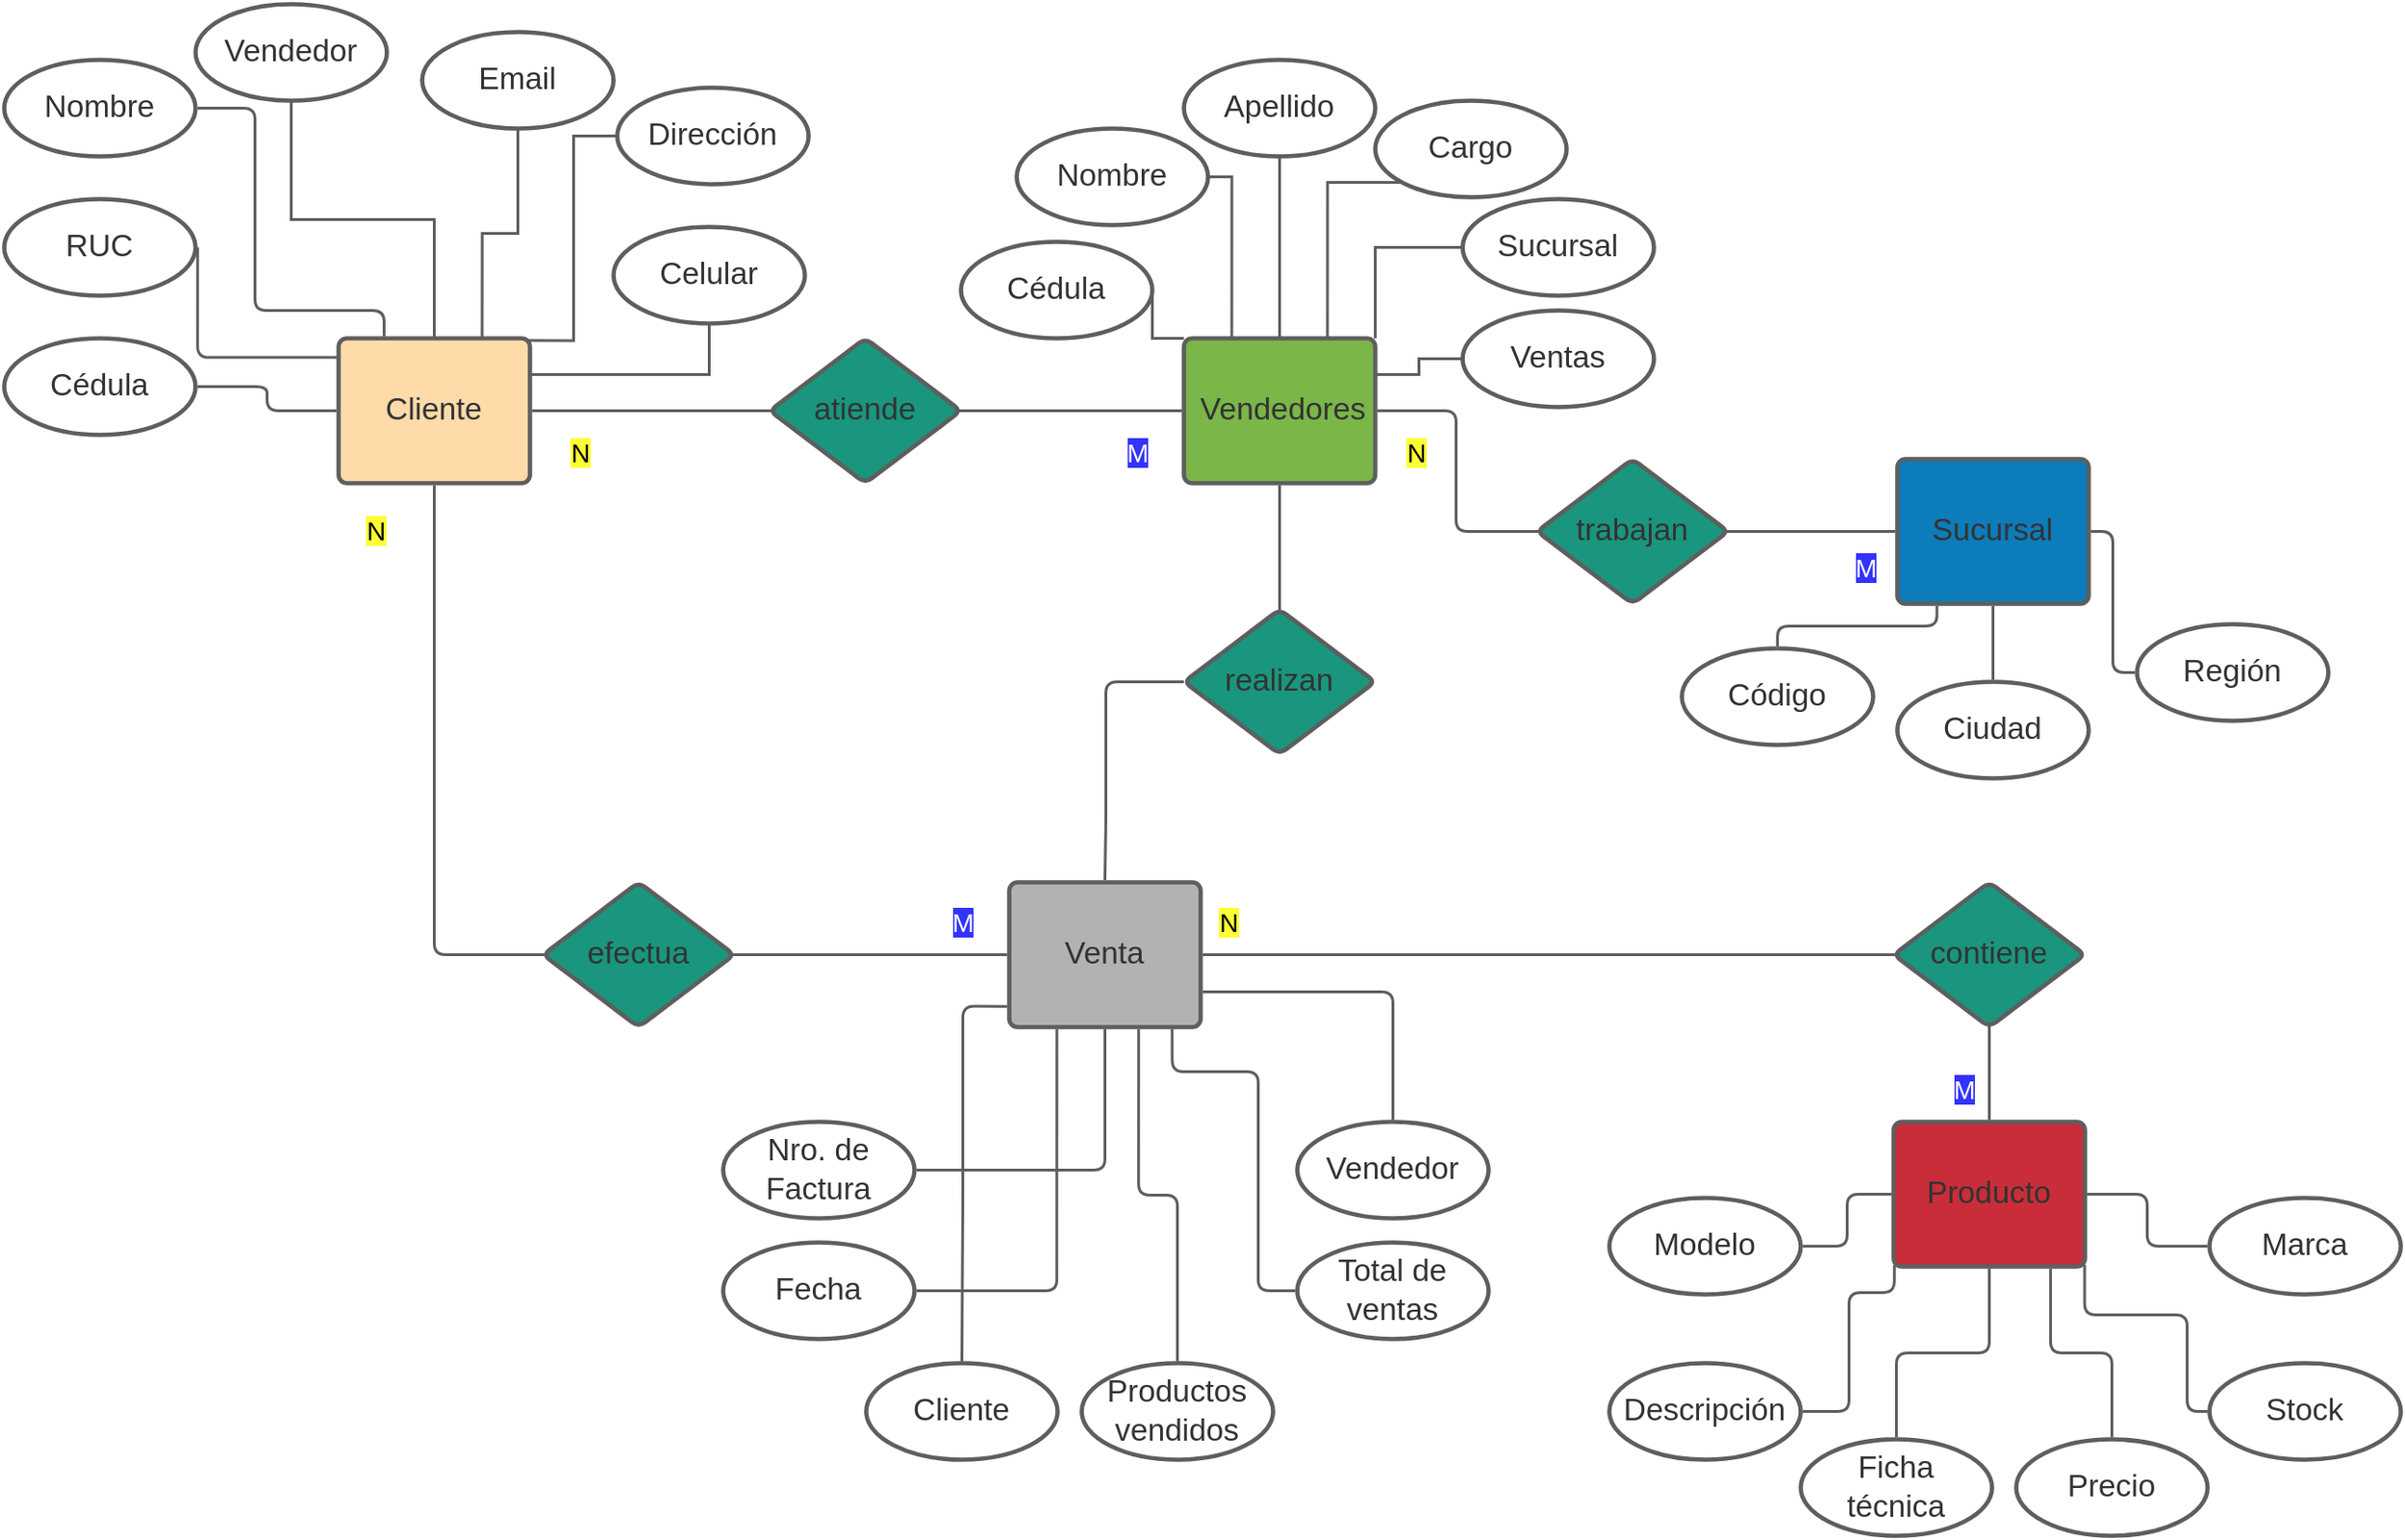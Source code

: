<mxfile version="15.7.4" type="github">
  <diagram id="R2lEEEUBdFMjLlhIrx00" name="Page-1">
    <mxGraphModel dx="1736" dy="900" grid="1" gridSize="10" guides="1" tooltips="1" connect="1" arrows="1" fold="1" page="1" pageScale="1" pageWidth="850" pageHeight="1100" math="0" shadow="0" extFonts="Permanent Marker^https://fonts.googleapis.com/css?family=Permanent+Marker">
      <root>
        <mxCell id="0" />
        <mxCell id="1" parent="0" />
        <mxCell id="lNvT-IO2UylSkOYxrjQw-61" style="rounded=0;orthogonalLoop=1;jettySize=auto;html=1;exitX=0.5;exitY=0;exitDx=0;exitDy=0;startArrow=none;startFill=0;edgeStyle=orthogonalEdgeStyle;endArrow=none;endFill=0;strokeColor=#5E5E5E;strokeWidth=1.5;" edge="1" parent="1" source="lNvT-IO2UylSkOYxrjQw-1" target="lNvT-IO2UylSkOYxrjQw-54">
          <mxGeometry relative="1" as="geometry" />
        </mxCell>
        <mxCell id="lNvT-IO2UylSkOYxrjQw-62" style="rounded=0;orthogonalLoop=1;jettySize=auto;html=1;exitX=0.75;exitY=0;exitDx=0;exitDy=0;entryX=0.5;entryY=1;entryDx=0;entryDy=0;startArrow=none;startFill=0;edgeStyle=orthogonalEdgeStyle;endArrow=none;endFill=0;strokeColor=#5E5E5E;strokeWidth=1.5;" edge="1" parent="1" source="lNvT-IO2UylSkOYxrjQw-1" target="lNvT-IO2UylSkOYxrjQw-55">
          <mxGeometry relative="1" as="geometry" />
        </mxCell>
        <mxCell id="lNvT-IO2UylSkOYxrjQw-63" style="rounded=0;orthogonalLoop=1;jettySize=auto;html=1;exitX=0.935;exitY=0.015;exitDx=0;exitDy=0;entryX=0;entryY=0.5;entryDx=0;entryDy=0;startArrow=none;startFill=0;edgeStyle=orthogonalEdgeStyle;endArrow=none;endFill=0;strokeColor=#5E5E5E;exitPerimeter=0;strokeWidth=1.5;" edge="1" parent="1" source="lNvT-IO2UylSkOYxrjQw-1" target="lNvT-IO2UylSkOYxrjQw-56">
          <mxGeometry relative="1" as="geometry" />
        </mxCell>
        <mxCell id="lNvT-IO2UylSkOYxrjQw-64" style="rounded=0;orthogonalLoop=1;jettySize=auto;html=1;exitX=1;exitY=0.25;exitDx=0;exitDy=0;entryX=0.5;entryY=1;entryDx=0;entryDy=0;startArrow=none;startFill=0;edgeStyle=orthogonalEdgeStyle;endArrow=none;endFill=0;strokeColor=#5E5E5E;strokeWidth=1.5;" edge="1" parent="1" source="lNvT-IO2UylSkOYxrjQw-1" target="lNvT-IO2UylSkOYxrjQw-57">
          <mxGeometry relative="1" as="geometry" />
        </mxCell>
        <UserObject label="Cliente" lucidchartObjectId="c-~rMUh_shUD" id="lNvT-IO2UylSkOYxrjQw-1">
          <mxCell style="html=1;overflow=block;blockSpacing=1;whiteSpace=wrap;;whiteSpace=wrap;fontSize=16.7;fontColor=#333333;align=center;spacing=9;strokeColor=#5e5e5e;strokeOpacity=100;fillOpacity=100;rounded=1;absoluteArcSize=1;arcSize=9;fillColor=#ffdba9;strokeWidth=2.3;" vertex="1" parent="1">
            <mxGeometry x="410" y="317" width="103" height="78" as="geometry" />
          </mxCell>
        </UserObject>
        <UserObject label="atiende" lucidchartObjectId="j-~rZd.PjnW." id="lNvT-IO2UylSkOYxrjQw-2">
          <mxCell style="html=1;overflow=block;blockSpacing=1;whiteSpace=wrap;rhombus;whiteSpace=wrap;fontSize=16.7;fontColor=#333333;align=center;spacing=3.8;strokeColor=#5e5e5e;strokeOpacity=100;fillOpacity=100;rounded=1;absoluteArcSize=1;arcSize=9;fillColor=#19967d;strokeWidth=2.3;" vertex="1" parent="1">
            <mxGeometry x="642" y="317" width="103" height="78" as="geometry" />
          </mxCell>
        </UserObject>
        <UserObject label="" lucidchartObjectId="v-~rHku4ZQ13" id="lNvT-IO2UylSkOYxrjQw-3">
          <mxCell style="html=1;jettySize=18;whiteSpace=wrap;fontSize=13;strokeColor=#5E5E5E;strokeWidth=1.5;rounded=1;arcSize=12;edgeStyle=orthogonalEdgeStyle;startArrow=none;;endArrow=none;;exitX=1.011;exitY=0.5;exitPerimeter=0;entryX=0.01;entryY=0.5;entryPerimeter=0;" edge="1" parent="1" source="lNvT-IO2UylSkOYxrjQw-1" target="lNvT-IO2UylSkOYxrjQw-2">
            <mxGeometry width="100" height="100" relative="1" as="geometry">
              <Array as="points" />
            </mxGeometry>
          </mxCell>
        </UserObject>
        <mxCell id="lNvT-IO2UylSkOYxrjQw-71" style="edgeStyle=orthogonalEdgeStyle;rounded=0;orthogonalLoop=1;jettySize=auto;html=1;exitX=0;exitY=0;exitDx=0;exitDy=0;entryX=1;entryY=0.5;entryDx=0;entryDy=0;startArrow=none;startFill=0;endArrow=none;endFill=0;strokeColor=#5E5E5E;strokeWidth=1.5;" edge="1" parent="1" source="lNvT-IO2UylSkOYxrjQw-4" target="lNvT-IO2UylSkOYxrjQw-65">
          <mxGeometry relative="1" as="geometry" />
        </mxCell>
        <mxCell id="lNvT-IO2UylSkOYxrjQw-72" style="edgeStyle=orthogonalEdgeStyle;rounded=0;orthogonalLoop=1;jettySize=auto;html=1;exitX=0.25;exitY=0;exitDx=0;exitDy=0;entryX=1;entryY=0.5;entryDx=0;entryDy=0;startArrow=none;startFill=0;endArrow=none;endFill=0;strokeColor=#5E5E5E;strokeWidth=1.5;" edge="1" parent="1" source="lNvT-IO2UylSkOYxrjQw-4" target="lNvT-IO2UylSkOYxrjQw-66">
          <mxGeometry relative="1" as="geometry">
            <Array as="points">
              <mxPoint x="891" y="230" />
            </Array>
          </mxGeometry>
        </mxCell>
        <mxCell id="lNvT-IO2UylSkOYxrjQw-73" style="edgeStyle=orthogonalEdgeStyle;rounded=0;orthogonalLoop=1;jettySize=auto;html=1;exitX=0.5;exitY=0;exitDx=0;exitDy=0;entryX=0.5;entryY=1;entryDx=0;entryDy=0;startArrow=none;startFill=0;endArrow=none;endFill=0;strokeColor=#5E5E5E;strokeWidth=1.5;" edge="1" parent="1" source="lNvT-IO2UylSkOYxrjQw-4" target="lNvT-IO2UylSkOYxrjQw-67">
          <mxGeometry relative="1" as="geometry" />
        </mxCell>
        <mxCell id="lNvT-IO2UylSkOYxrjQw-74" style="edgeStyle=orthogonalEdgeStyle;rounded=0;orthogonalLoop=1;jettySize=auto;html=1;exitX=0.75;exitY=0;exitDx=0;exitDy=0;entryX=0;entryY=1;entryDx=0;entryDy=0;startArrow=none;startFill=0;endArrow=none;endFill=0;strokeColor=#5E5E5E;strokeWidth=1.5;" edge="1" parent="1" source="lNvT-IO2UylSkOYxrjQw-4" target="lNvT-IO2UylSkOYxrjQw-68">
          <mxGeometry relative="1" as="geometry">
            <Array as="points">
              <mxPoint x="942" y="233" />
              <mxPoint x="983" y="233" />
            </Array>
          </mxGeometry>
        </mxCell>
        <mxCell id="lNvT-IO2UylSkOYxrjQw-75" style="edgeStyle=orthogonalEdgeStyle;rounded=0;orthogonalLoop=1;jettySize=auto;html=1;exitX=1;exitY=0;exitDx=0;exitDy=0;entryX=0;entryY=0.5;entryDx=0;entryDy=0;startArrow=none;startFill=0;endArrow=none;endFill=0;strokeColor=#5E5E5E;strokeWidth=1.5;" edge="1" parent="1" source="lNvT-IO2UylSkOYxrjQw-4" target="lNvT-IO2UylSkOYxrjQw-69">
          <mxGeometry relative="1" as="geometry" />
        </mxCell>
        <mxCell id="lNvT-IO2UylSkOYxrjQw-76" style="edgeStyle=orthogonalEdgeStyle;rounded=0;orthogonalLoop=1;jettySize=auto;html=1;exitX=1;exitY=0.25;exitDx=0;exitDy=0;entryX=0;entryY=0.5;entryDx=0;entryDy=0;startArrow=none;startFill=0;endArrow=none;endFill=0;strokeColor=#5E5E5E;strokeWidth=1.5;" edge="1" parent="1" source="lNvT-IO2UylSkOYxrjQw-4" target="lNvT-IO2UylSkOYxrjQw-70">
          <mxGeometry relative="1" as="geometry" />
        </mxCell>
        <UserObject label="Vendedores" lucidchartObjectId="W-~rS3EuG0eZ" id="lNvT-IO2UylSkOYxrjQw-4">
          <mxCell style="html=1;overflow=block;blockSpacing=1;whiteSpace=wrap;;whiteSpace=wrap;fontSize=16.7;fontColor=#333333;align=center;spacing=9;strokeColor=#5e5e5e;strokeOpacity=100;fillOpacity=100;rounded=1;absoluteArcSize=1;arcSize=9;fillColor=#7ab648;strokeWidth=2.3;" vertex="1" parent="1">
            <mxGeometry x="865" y="317" width="103" height="78" as="geometry" />
          </mxCell>
        </UserObject>
        <UserObject label="" lucidchartObjectId="--~rPDfOq0b8" id="lNvT-IO2UylSkOYxrjQw-5">
          <mxCell style="html=1;jettySize=18;whiteSpace=wrap;fontSize=13;strokeColor=#5E5E5E;strokeWidth=1.5;rounded=1;arcSize=12;edgeStyle=orthogonalEdgeStyle;startArrow=none;;endArrow=none;;exitX=0.99;exitY=0.5;exitPerimeter=0;entryX=-0.011;entryY=0.5;entryPerimeter=0;" edge="1" parent="1" source="lNvT-IO2UylSkOYxrjQw-2" target="lNvT-IO2UylSkOYxrjQw-4">
            <mxGeometry width="100" height="100" relative="1" as="geometry">
              <Array as="points" />
            </mxGeometry>
          </mxCell>
        </UserObject>
        <UserObject label="efectua" lucidchartObjectId="k_~rCHxF_Tqn" id="lNvT-IO2UylSkOYxrjQw-6">
          <mxCell style="html=1;overflow=block;blockSpacing=1;whiteSpace=wrap;rhombus;whiteSpace=wrap;fontSize=16.7;fontColor=#333333;align=center;spacing=3.8;strokeColor=#5e5e5e;strokeOpacity=100;fillOpacity=100;rounded=1;absoluteArcSize=1;arcSize=9;fillColor=#19967d;strokeWidth=2.3;" vertex="1" parent="1">
            <mxGeometry x="520" y="610" width="103" height="78" as="geometry" />
          </mxCell>
        </UserObject>
        <UserObject label="trabajan" lucidchartObjectId="r_~rVMKI534D" id="lNvT-IO2UylSkOYxrjQw-7">
          <mxCell style="html=1;overflow=block;blockSpacing=1;whiteSpace=wrap;rhombus;whiteSpace=wrap;fontSize=16.7;fontColor=#333333;align=center;spacing=3.8;strokeColor=#5e5e5e;strokeOpacity=100;fillOpacity=100;rounded=1;absoluteArcSize=1;arcSize=9;fillColor=#19967d;strokeWidth=2.3;" vertex="1" parent="1">
            <mxGeometry x="1055" y="382" width="103" height="78" as="geometry" />
          </mxCell>
        </UserObject>
        <UserObject label="realizan" lucidchartObjectId="S.~rIXkGB5Hu" id="lNvT-IO2UylSkOYxrjQw-8">
          <mxCell style="html=1;overflow=block;blockSpacing=1;whiteSpace=wrap;rhombus;whiteSpace=wrap;fontSize=16.7;fontColor=#333333;align=center;spacing=3.8;strokeColor=#5e5e5e;strokeOpacity=100;fillOpacity=100;rounded=1;absoluteArcSize=1;arcSize=9;fillColor=#19967d;strokeWidth=2.3;" vertex="1" parent="1">
            <mxGeometry x="865" y="463" width="103" height="78" as="geometry" />
          </mxCell>
        </UserObject>
        <UserObject label="Venta" lucidchartObjectId="w~~rkA84B.AB" id="lNvT-IO2UylSkOYxrjQw-9">
          <mxCell style="html=1;overflow=block;blockSpacing=1;whiteSpace=wrap;;whiteSpace=wrap;fontSize=16.7;fontColor=#333333;align=center;spacing=9;strokeColor=#5e5e5e;strokeOpacity=100;fillOpacity=100;rounded=1;absoluteArcSize=1;arcSize=9;fillColor=#b2b2b2;strokeWidth=2.3;" vertex="1" parent="1">
            <mxGeometry x="771" y="610" width="103" height="78" as="geometry" />
          </mxCell>
        </UserObject>
        <UserObject label="Sucursal" lucidchartObjectId="J~~rLZL_dara" id="lNvT-IO2UylSkOYxrjQw-10">
          <mxCell style="html=1;overflow=block;blockSpacing=1;whiteSpace=wrap;;whiteSpace=wrap;fontSize=16.7;fontColor=#333333;align=center;spacing=9;strokeColor=#5e5e5e;strokeOpacity=100;fillOpacity=100;rounded=1;absoluteArcSize=1;arcSize=9;fillColor=#0c7cba;strokeWidth=2.3;" vertex="1" parent="1">
            <mxGeometry x="1249" y="382" width="103" height="78" as="geometry" />
          </mxCell>
        </UserObject>
        <UserObject label="contiene" lucidchartObjectId="Y~~r.lhszm6d" id="lNvT-IO2UylSkOYxrjQw-11">
          <mxCell style="html=1;overflow=block;blockSpacing=1;whiteSpace=wrap;rhombus;whiteSpace=wrap;fontSize=16.7;fontColor=#333333;align=center;spacing=3.8;strokeColor=#5e5e5e;strokeOpacity=100;fillOpacity=100;rounded=1;absoluteArcSize=1;arcSize=9;fillColor=#19967d;strokeWidth=2.3;" vertex="1" parent="1">
            <mxGeometry x="1247" y="610" width="103" height="78" as="geometry" />
          </mxCell>
        </UserObject>
        <UserObject label="Producto" lucidchartObjectId="eaasN99p1fRn" id="lNvT-IO2UylSkOYxrjQw-12">
          <mxCell style="html=1;overflow=block;blockSpacing=1;whiteSpace=wrap;;whiteSpace=wrap;fontSize=16.7;fontColor=#333333;align=center;spacing=9;strokeColor=#5e5e5e;strokeOpacity=100;fillOpacity=100;rounded=1;absoluteArcSize=1;arcSize=9;fillColor=#c92d39;strokeWidth=2.3;" vertex="1" parent="1">
            <mxGeometry x="1247" y="739" width="103" height="78" as="geometry" />
          </mxCell>
        </UserObject>
        <UserObject label="" lucidchartObjectId="DaasSpjniyPJ" id="lNvT-IO2UylSkOYxrjQw-13">
          <mxCell style="html=1;jettySize=18;whiteSpace=wrap;fontSize=13;strokeColor=#5E5E5E;strokeWidth=1.5;rounded=1;arcSize=12;edgeStyle=orthogonalEdgeStyle;startArrow=none;;endArrow=none;;exitX=0.5;exitY=1.014;exitPerimeter=0;entryX=0.01;entryY=0.5;entryPerimeter=0;" edge="1" parent="1" source="lNvT-IO2UylSkOYxrjQw-1" target="lNvT-IO2UylSkOYxrjQw-6">
            <mxGeometry width="100" height="100" relative="1" as="geometry">
              <Array as="points">
                <mxPoint x="462" y="649" />
              </Array>
            </mxGeometry>
          </mxCell>
        </UserObject>
        <UserObject label="" lucidchartObjectId="ubastmIhL78Z" id="lNvT-IO2UylSkOYxrjQw-14">
          <mxCell style="html=1;jettySize=18;whiteSpace=wrap;fontSize=13;strokeColor=#5E5E5E;strokeWidth=1.5;rounded=1;arcSize=12;edgeStyle=orthogonalEdgeStyle;startArrow=none;;endArrow=none;;exitX=0.99;exitY=0.5;exitPerimeter=0;entryX=-0.011;entryY=0.5;entryPerimeter=0;" edge="1" parent="1" source="lNvT-IO2UylSkOYxrjQw-6" target="lNvT-IO2UylSkOYxrjQw-9">
            <mxGeometry width="100" height="100" relative="1" as="geometry">
              <Array as="points" />
            </mxGeometry>
          </mxCell>
        </UserObject>
        <UserObject label="" lucidchartObjectId="DbaslXkYM74k" id="lNvT-IO2UylSkOYxrjQw-15">
          <mxCell style="html=1;jettySize=18;whiteSpace=wrap;fontSize=13;strokeColor=#5E5E5E;strokeWidth=1.5;rounded=1;arcSize=12;edgeStyle=orthogonalEdgeStyle;startArrow=none;;endArrow=none;;exitX=0.5;exitY=1.014;exitPerimeter=0;entryX=0.5;entryY=0.007;entryPerimeter=0;" edge="1" parent="1" source="lNvT-IO2UylSkOYxrjQw-4" target="lNvT-IO2UylSkOYxrjQw-8">
            <mxGeometry width="100" height="100" relative="1" as="geometry">
              <Array as="points" />
            </mxGeometry>
          </mxCell>
        </UserObject>
        <UserObject label="" lucidchartObjectId="HbasHDW0ht81" id="lNvT-IO2UylSkOYxrjQw-16">
          <mxCell style="html=1;jettySize=18;whiteSpace=wrap;fontSize=13;strokeColor=#5E5E5E;strokeWidth=1.5;rounded=1;arcSize=12;edgeStyle=orthogonalEdgeStyle;startArrow=none;;endArrow=none;;exitX=0;exitY=0.5;entryX=0.5;entryY=-0.014;entryPerimeter=0;exitDx=0;exitDy=0;" edge="1" parent="1" source="lNvT-IO2UylSkOYxrjQw-8" target="lNvT-IO2UylSkOYxrjQw-9">
            <mxGeometry width="100" height="100" relative="1" as="geometry">
              <Array as="points">
                <mxPoint x="823" y="502" />
                <mxPoint x="823" y="576" />
              </Array>
            </mxGeometry>
          </mxCell>
        </UserObject>
        <UserObject label="" lucidchartObjectId=".bas~Ad.Ewc_" id="lNvT-IO2UylSkOYxrjQw-17">
          <mxCell style="html=1;jettySize=18;whiteSpace=wrap;fontSize=13;strokeColor=#5E5E5E;strokeWidth=1.5;rounded=1;arcSize=12;edgeStyle=orthogonalEdgeStyle;startArrow=none;;endArrow=none;;exitX=1.011;exitY=0.5;exitPerimeter=0;entryX=0.01;entryY=0.5;entryPerimeter=0;" edge="1" parent="1" source="lNvT-IO2UylSkOYxrjQw-9" target="lNvT-IO2UylSkOYxrjQw-11">
            <mxGeometry width="100" height="100" relative="1" as="geometry">
              <Array as="points" />
            </mxGeometry>
          </mxCell>
        </UserObject>
        <UserObject label="" lucidchartObjectId="gcasB.qN7_xb" id="lNvT-IO2UylSkOYxrjQw-18">
          <mxCell style="html=1;jettySize=18;whiteSpace=wrap;fontSize=13;strokeColor=#5E5E5E;strokeWidth=1.5;rounded=1;arcSize=12;edgeStyle=orthogonalEdgeStyle;startArrow=none;;endArrow=none;;exitX=0.99;exitY=0.5;exitPerimeter=0;entryX=-0.011;entryY=0.5;entryPerimeter=0;" edge="1" parent="1" source="lNvT-IO2UylSkOYxrjQw-7" target="lNvT-IO2UylSkOYxrjQw-10">
            <mxGeometry width="100" height="100" relative="1" as="geometry">
              <Array as="points" />
            </mxGeometry>
          </mxCell>
        </UserObject>
        <UserObject label="" lucidchartObjectId="ncasRH_GHb3e" id="lNvT-IO2UylSkOYxrjQw-19">
          <mxCell style="html=1;jettySize=18;whiteSpace=wrap;fontSize=13;strokeColor=#5E5E5E;strokeWidth=1.5;rounded=1;arcSize=12;edgeStyle=orthogonalEdgeStyle;startArrow=none;;endArrow=none;;exitX=1.011;exitY=0.5;exitPerimeter=0;entryX=0.01;entryY=0.5;entryPerimeter=0;" edge="1" parent="1" source="lNvT-IO2UylSkOYxrjQw-4" target="lNvT-IO2UylSkOYxrjQw-7">
            <mxGeometry width="100" height="100" relative="1" as="geometry">
              <Array as="points" />
            </mxGeometry>
          </mxCell>
        </UserObject>
        <UserObject label="" lucidchartObjectId="wcasFsoconbS" id="lNvT-IO2UylSkOYxrjQw-20">
          <mxCell style="html=1;jettySize=18;whiteSpace=wrap;fontSize=13;strokeColor=#5E5E5E;strokeWidth=1.5;rounded=1;arcSize=12;edgeStyle=orthogonalEdgeStyle;startArrow=none;;endArrow=none;;exitX=0.5;exitY=0.993;exitPerimeter=0;entryX=0.5;entryY=-0.014;entryPerimeter=0;" edge="1" parent="1" source="lNvT-IO2UylSkOYxrjQw-11" target="lNvT-IO2UylSkOYxrjQw-12">
            <mxGeometry width="100" height="100" relative="1" as="geometry">
              <Array as="points" />
            </mxGeometry>
          </mxCell>
        </UserObject>
        <UserObject label="Nro. de Factura" lucidchartObjectId="idaswfo~JIFT" id="lNvT-IO2UylSkOYxrjQw-21">
          <mxCell style="html=1;overflow=block;blockSpacing=1;whiteSpace=wrap;ellipse;whiteSpace=wrap;fontSize=16.7;fontColor=#333333;align=center;spacing=3.8;strokeColor=#5e5e5e;strokeOpacity=100;rounded=1;absoluteArcSize=1;arcSize=9;strokeWidth=2.3;" vertex="1" parent="1">
            <mxGeometry x="617" y="739" width="103" height="52" as="geometry" />
          </mxCell>
        </UserObject>
        <UserObject label="Fecha" lucidchartObjectId="rdas.rtJI_uU" id="lNvT-IO2UylSkOYxrjQw-22">
          <mxCell style="html=1;overflow=block;blockSpacing=1;whiteSpace=wrap;ellipse;whiteSpace=wrap;fontSize=16.7;fontColor=#333333;align=center;spacing=3.8;strokeColor=#5e5e5e;strokeOpacity=100;rounded=1;absoluteArcSize=1;arcSize=9;strokeWidth=2.3;" vertex="1" parent="1">
            <mxGeometry x="617" y="804" width="103" height="52" as="geometry" />
          </mxCell>
        </UserObject>
        <UserObject label="Cliente" lucidchartObjectId="ydasV.SG~PUX" id="lNvT-IO2UylSkOYxrjQw-23">
          <mxCell style="html=1;overflow=block;blockSpacing=1;whiteSpace=wrap;ellipse;whiteSpace=wrap;fontSize=16.7;fontColor=#333333;align=center;spacing=3.8;strokeColor=#5e5e5e;strokeOpacity=100;rounded=1;absoluteArcSize=1;arcSize=9;strokeWidth=2.3;" vertex="1" parent="1">
            <mxGeometry x="694" y="869" width="103" height="52" as="geometry" />
          </mxCell>
        </UserObject>
        <UserObject label="Productos vendidos" lucidchartObjectId="DdasFREI3Bot" id="lNvT-IO2UylSkOYxrjQw-24">
          <mxCell style="html=1;overflow=block;blockSpacing=1;whiteSpace=wrap;ellipse;whiteSpace=wrap;fontSize=16.7;fontColor=#333333;align=center;spacing=3.8;strokeColor=#5e5e5e;strokeOpacity=100;rounded=1;absoluteArcSize=1;arcSize=9;strokeWidth=2.3;" vertex="1" parent="1">
            <mxGeometry x="810" y="869" width="103" height="52" as="geometry" />
          </mxCell>
        </UserObject>
        <UserObject label="Total de ventas" lucidchartObjectId="IdasaO6NhcCj" id="lNvT-IO2UylSkOYxrjQw-25">
          <mxCell style="html=1;overflow=block;blockSpacing=1;whiteSpace=wrap;ellipse;whiteSpace=wrap;fontSize=16.7;fontColor=#333333;align=center;spacing=3.8;strokeColor=#5e5e5e;strokeOpacity=100;rounded=1;absoluteArcSize=1;arcSize=9;strokeWidth=2.3;" vertex="1" parent="1">
            <mxGeometry x="926" y="804" width="103" height="52" as="geometry" />
          </mxCell>
        </UserObject>
        <UserObject label="Vendedor" lucidchartObjectId="VdassFrSxch1" id="lNvT-IO2UylSkOYxrjQw-26">
          <mxCell style="html=1;overflow=block;blockSpacing=1;whiteSpace=wrap;ellipse;whiteSpace=wrap;fontSize=16.7;fontColor=#333333;align=center;spacing=3.8;strokeColor=#5e5e5e;strokeOpacity=100;rounded=1;absoluteArcSize=1;arcSize=9;strokeWidth=2.3;" vertex="1" parent="1">
            <mxGeometry x="926" y="739" width="103" height="52" as="geometry" />
          </mxCell>
        </UserObject>
        <UserObject label="" lucidchartObjectId="weasCayyVRty" id="lNvT-IO2UylSkOYxrjQw-27">
          <mxCell style="html=1;jettySize=18;whiteSpace=wrap;fontSize=13;strokeColor=#5E5E5E;strokeWidth=1.5;rounded=1;arcSize=12;edgeStyle=orthogonalEdgeStyle;startArrow=none;;endArrow=none;;exitX=0.5;exitY=1.014;exitPerimeter=0;entryX=1.011;entryY=0.5;entryPerimeter=0;" edge="1" parent="1" source="lNvT-IO2UylSkOYxrjQw-9" target="lNvT-IO2UylSkOYxrjQw-21">
            <mxGeometry width="100" height="100" relative="1" as="geometry">
              <Array as="points">
                <mxPoint x="822" y="765" />
              </Array>
            </mxGeometry>
          </mxCell>
        </UserObject>
        <UserObject label="" lucidchartObjectId="JeasG9zDD0AY" id="lNvT-IO2UylSkOYxrjQw-28">
          <mxCell style="html=1;jettySize=18;whiteSpace=wrap;fontSize=13;strokeColor=#5E5E5E;strokeWidth=1.5;rounded=1;arcSize=12;edgeStyle=orthogonalEdgeStyle;startArrow=none;;endArrow=none;;exitX=-0.011;exitY=0.857;exitPerimeter=0;entryX=0.5;entryY=-0.022;entryPerimeter=0;" edge="1" parent="1" source="lNvT-IO2UylSkOYxrjQw-9" target="lNvT-IO2UylSkOYxrjQw-23">
            <mxGeometry width="100" height="100" relative="1" as="geometry">
              <Array as="points">
                <mxPoint x="746" y="677" />
                <mxPoint x="746" y="779" />
              </Array>
            </mxGeometry>
          </mxCell>
        </UserObject>
        <UserObject label="" lucidchartObjectId="QeasRcU.HWFP" id="lNvT-IO2UylSkOYxrjQw-29">
          <mxCell style="html=1;jettySize=18;whiteSpace=wrap;fontSize=13;strokeColor=#5E5E5E;strokeWidth=1.5;rounded=1;arcSize=12;edgeStyle=orthogonalEdgeStyle;startArrow=none;;endArrow=none;;exitX=0.249;exitY=1.014;exitPerimeter=0;entryX=1.011;entryY=0.5;entryPerimeter=0;" edge="1" parent="1" source="lNvT-IO2UylSkOYxrjQw-9" target="lNvT-IO2UylSkOYxrjQw-22">
            <mxGeometry width="100" height="100" relative="1" as="geometry">
              <Array as="points">
                <mxPoint x="797" y="830" />
              </Array>
            </mxGeometry>
          </mxCell>
        </UserObject>
        <UserObject label="" lucidchartObjectId="2eas3cZ9LcE4" id="lNvT-IO2UylSkOYxrjQw-30">
          <mxCell style="html=1;jettySize=18;whiteSpace=wrap;fontSize=13;strokeColor=#5E5E5E;strokeWidth=1.5;rounded=1;arcSize=12;edgeStyle=orthogonalEdgeStyle;startArrow=none;;endArrow=none;;exitX=0.676;exitY=1.014;exitPerimeter=0;entryX=0.5;entryY=-0.022;entryPerimeter=0;" edge="1" parent="1" source="lNvT-IO2UylSkOYxrjQw-9" target="lNvT-IO2UylSkOYxrjQw-24">
            <mxGeometry width="100" height="100" relative="1" as="geometry">
              <Array as="points" />
            </mxGeometry>
          </mxCell>
        </UserObject>
        <UserObject label="" lucidchartObjectId="-eas6tPLlD60" id="lNvT-IO2UylSkOYxrjQw-31">
          <mxCell style="html=1;jettySize=18;whiteSpace=wrap;fontSize=13;strokeColor=#5E5E5E;strokeWidth=1.5;rounded=1;arcSize=12;edgeStyle=orthogonalEdgeStyle;startArrow=none;;endArrow=none;;exitX=0.851;exitY=1.014;exitPerimeter=0;entryX=-0.011;entryY=0.5;entryPerimeter=0;" edge="1" parent="1" source="lNvT-IO2UylSkOYxrjQw-9" target="lNvT-IO2UylSkOYxrjQw-25">
            <mxGeometry width="100" height="100" relative="1" as="geometry">
              <Array as="points">
                <mxPoint x="859" y="712" />
                <mxPoint x="905" y="712" />
                <mxPoint x="905" y="830" />
              </Array>
            </mxGeometry>
          </mxCell>
        </UserObject>
        <UserObject label="" lucidchartObjectId="cfasVv29Jl2U" id="lNvT-IO2UylSkOYxrjQw-32">
          <mxCell style="html=1;jettySize=18;whiteSpace=wrap;fontSize=13;strokeColor=#5E5E5E;strokeWidth=1.5;rounded=1;arcSize=12;edgeStyle=orthogonalEdgeStyle;startArrow=none;;endArrow=none;;exitX=1.011;exitY=0.756;exitPerimeter=0;entryX=0.5;entryY=-0.022;entryPerimeter=0;" edge="1" parent="1" source="lNvT-IO2UylSkOYxrjQw-9" target="lNvT-IO2UylSkOYxrjQw-26">
            <mxGeometry width="100" height="100" relative="1" as="geometry">
              <Array as="points" />
            </mxGeometry>
          </mxCell>
        </UserObject>
        <UserObject label="Código" lucidchartObjectId="Bgas45K8Ub-h" id="lNvT-IO2UylSkOYxrjQw-33">
          <mxCell style="html=1;overflow=block;blockSpacing=1;whiteSpace=wrap;ellipse;whiteSpace=wrap;fontSize=16.7;fontColor=#333333;align=center;spacing=3.8;strokeColor=#5e5e5e;strokeOpacity=100;rounded=1;absoluteArcSize=1;arcSize=9;strokeWidth=2.3;" vertex="1" parent="1">
            <mxGeometry x="1133" y="484" width="103" height="52" as="geometry" />
          </mxCell>
        </UserObject>
        <UserObject label="Ciudad" lucidchartObjectId="Sgas62iVYF4b" id="lNvT-IO2UylSkOYxrjQw-34">
          <mxCell style="html=1;overflow=block;blockSpacing=1;whiteSpace=wrap;ellipse;whiteSpace=wrap;fontSize=16.7;fontColor=#333333;align=center;spacing=3.8;strokeColor=#5e5e5e;strokeOpacity=100;rounded=1;absoluteArcSize=1;arcSize=9;strokeWidth=2.3;" vertex="1" parent="1">
            <mxGeometry x="1249" y="502" width="103" height="52" as="geometry" />
          </mxCell>
        </UserObject>
        <UserObject label="Región" lucidchartObjectId="Wgas.tH7tlVE" id="lNvT-IO2UylSkOYxrjQw-35">
          <mxCell style="html=1;overflow=block;blockSpacing=1;whiteSpace=wrap;ellipse;whiteSpace=wrap;fontSize=16.7;fontColor=#333333;align=center;spacing=3.8;strokeColor=#5e5e5e;strokeOpacity=100;rounded=1;absoluteArcSize=1;arcSize=9;strokeWidth=2.3;" vertex="1" parent="1">
            <mxGeometry x="1378" y="471" width="103" height="52" as="geometry" />
          </mxCell>
        </UserObject>
        <UserObject label="" lucidchartObjectId="2gasQ3dyUUVd" id="lNvT-IO2UylSkOYxrjQw-36">
          <mxCell style="html=1;jettySize=18;whiteSpace=wrap;fontSize=13;strokeColor=#5E5E5E;strokeWidth=1.5;rounded=1;arcSize=12;edgeStyle=orthogonalEdgeStyle;startArrow=none;;endArrow=none;;exitX=0.207;exitY=1.014;exitPerimeter=0;entryX=0.5;entryY=-0.022;entryPerimeter=0;" edge="1" parent="1" source="lNvT-IO2UylSkOYxrjQw-10" target="lNvT-IO2UylSkOYxrjQw-33">
            <mxGeometry width="100" height="100" relative="1" as="geometry">
              <Array as="points">
                <mxPoint x="1270" y="472" />
                <mxPoint x="1184" y="472" />
              </Array>
            </mxGeometry>
          </mxCell>
        </UserObject>
        <UserObject label="" lucidchartObjectId="4gasCqVwasb8" id="lNvT-IO2UylSkOYxrjQw-37">
          <mxCell style="html=1;jettySize=18;whiteSpace=wrap;fontSize=13;strokeColor=#5E5E5E;strokeWidth=1.5;rounded=1;arcSize=12;edgeStyle=orthogonalEdgeStyle;startArrow=none;;endArrow=none;;exitX=0.5;exitY=1.014;exitPerimeter=0;entryX=0.5;entryY=-0.022;entryPerimeter=0;" edge="1" parent="1" source="lNvT-IO2UylSkOYxrjQw-10" target="lNvT-IO2UylSkOYxrjQw-34">
            <mxGeometry width="100" height="100" relative="1" as="geometry">
              <Array as="points" />
            </mxGeometry>
          </mxCell>
        </UserObject>
        <UserObject label="" lucidchartObjectId="6gasWehH6.YP" id="lNvT-IO2UylSkOYxrjQw-38">
          <mxCell style="html=1;jettySize=18;whiteSpace=wrap;fontSize=13;strokeColor=#5E5E5E;strokeWidth=1.5;rounded=1;arcSize=12;edgeStyle=orthogonalEdgeStyle;startArrow=none;;endArrow=none;;exitX=1.011;exitY=0.5;exitPerimeter=0;entryX=-0.011;entryY=0.5;entryPerimeter=0;" edge="1" parent="1" source="lNvT-IO2UylSkOYxrjQw-10" target="lNvT-IO2UylSkOYxrjQw-35">
            <mxGeometry width="100" height="100" relative="1" as="geometry">
              <Array as="points">
                <mxPoint x="1365" y="421" />
                <mxPoint x="1365" y="497" />
              </Array>
            </mxGeometry>
          </mxCell>
        </UserObject>
        <UserObject label="Modelo" lucidchartObjectId="2hasdiqrmH3_" id="lNvT-IO2UylSkOYxrjQw-39">
          <mxCell style="html=1;overflow=block;blockSpacing=1;whiteSpace=wrap;ellipse;whiteSpace=wrap;fontSize=16.7;fontColor=#333333;align=center;spacing=3.8;strokeColor=#5e5e5e;strokeOpacity=100;rounded=1;absoluteArcSize=1;arcSize=9;strokeWidth=2.3;" vertex="1" parent="1">
            <mxGeometry x="1094" y="780" width="103" height="52" as="geometry" />
          </mxCell>
        </UserObject>
        <UserObject label="Descripción" lucidchartObjectId="5hasz1Cqsl0-" id="lNvT-IO2UylSkOYxrjQw-40">
          <mxCell style="html=1;overflow=block;blockSpacing=1;whiteSpace=wrap;ellipse;whiteSpace=wrap;fontSize=16.7;fontColor=#333333;align=center;spacing=3.8;strokeColor=#5e5e5e;strokeOpacity=100;rounded=1;absoluteArcSize=1;arcSize=9;strokeWidth=2.3;" vertex="1" parent="1">
            <mxGeometry x="1094" y="869" width="103" height="52" as="geometry" />
          </mxCell>
        </UserObject>
        <UserObject label="Ficha técnica" lucidchartObjectId="-haswIRXjbUA" id="lNvT-IO2UylSkOYxrjQw-41">
          <mxCell style="html=1;overflow=block;blockSpacing=1;whiteSpace=wrap;ellipse;whiteSpace=wrap;fontSize=16.7;fontColor=#333333;align=center;spacing=3.8;strokeColor=#5e5e5e;strokeOpacity=100;rounded=1;absoluteArcSize=1;arcSize=9;strokeWidth=2.3;" vertex="1" parent="1">
            <mxGeometry x="1197" y="910" width="103" height="52" as="geometry" />
          </mxCell>
        </UserObject>
        <UserObject label="Precio" lucidchartObjectId="biashRkyMeBk" id="lNvT-IO2UylSkOYxrjQw-42">
          <mxCell style="html=1;overflow=block;blockSpacing=1;whiteSpace=wrap;ellipse;whiteSpace=wrap;fontSize=16.7;fontColor=#333333;align=center;spacing=3.8;strokeColor=#5e5e5e;strokeOpacity=100;rounded=1;absoluteArcSize=1;arcSize=9;strokeWidth=2.3;" vertex="1" parent="1">
            <mxGeometry x="1313" y="910" width="103" height="52" as="geometry" />
          </mxCell>
        </UserObject>
        <UserObject label="Stock" lucidchartObjectId="ziasl7MEjxtF" id="lNvT-IO2UylSkOYxrjQw-43">
          <mxCell style="html=1;overflow=block;blockSpacing=1;whiteSpace=wrap;ellipse;whiteSpace=wrap;fontSize=16.7;fontColor=#333333;align=center;spacing=3.8;strokeColor=#5e5e5e;strokeOpacity=100;rounded=1;absoluteArcSize=1;arcSize=9;strokeWidth=2.3;" vertex="1" parent="1">
            <mxGeometry x="1417" y="869" width="103" height="52" as="geometry" />
          </mxCell>
        </UserObject>
        <UserObject label="Marca" lucidchartObjectId="Gias_TtcBqdY" id="lNvT-IO2UylSkOYxrjQw-44">
          <mxCell style="html=1;overflow=block;blockSpacing=1;whiteSpace=wrap;ellipse;whiteSpace=wrap;fontSize=16.7;fontColor=#333333;align=center;spacing=3.8;strokeColor=#5e5e5e;strokeOpacity=100;rounded=1;absoluteArcSize=1;arcSize=9;strokeWidth=2.3;" vertex="1" parent="1">
            <mxGeometry x="1417" y="780" width="103" height="52" as="geometry" />
          </mxCell>
        </UserObject>
        <UserObject label="" lucidchartObjectId="vjasCf8Or6oY" id="lNvT-IO2UylSkOYxrjQw-45">
          <mxCell style="html=1;jettySize=18;whiteSpace=wrap;fontSize=13;strokeColor=#5E5E5E;strokeWidth=1.5;rounded=1;arcSize=12;edgeStyle=orthogonalEdgeStyle;startArrow=none;;endArrow=none;;exitX=-0.011;exitY=0.5;exitPerimeter=0;entryX=1.011;entryY=0.5;entryPerimeter=0;" edge="1" parent="1" source="lNvT-IO2UylSkOYxrjQw-12" target="lNvT-IO2UylSkOYxrjQw-39">
            <mxGeometry width="100" height="100" relative="1" as="geometry">
              <Array as="points" />
            </mxGeometry>
          </mxCell>
        </UserObject>
        <UserObject label="" lucidchartObjectId="xjasLNMrKZAD" id="lNvT-IO2UylSkOYxrjQw-46">
          <mxCell style="html=1;jettySize=18;whiteSpace=wrap;fontSize=13;strokeColor=#5E5E5E;strokeWidth=1.5;rounded=1;arcSize=12;edgeStyle=orthogonalEdgeStyle;startArrow=none;;endArrow=none;;exitX=0.004;exitY=0.989;exitPerimeter=0;entryX=1.011;entryY=0.5;entryPerimeter=0;" edge="1" parent="1" source="lNvT-IO2UylSkOYxrjQw-12" target="lNvT-IO2UylSkOYxrjQw-40">
            <mxGeometry width="100" height="100" relative="1" as="geometry">
              <Array as="points">
                <mxPoint x="1247" y="831" />
                <mxPoint x="1223" y="831" />
                <mxPoint x="1223" y="895" />
              </Array>
            </mxGeometry>
          </mxCell>
        </UserObject>
        <UserObject label="" lucidchartObjectId="zjas2lcmq9a7" id="lNvT-IO2UylSkOYxrjQw-47">
          <mxCell style="html=1;jettySize=18;whiteSpace=wrap;fontSize=13;strokeColor=#5E5E5E;strokeWidth=1.5;rounded=1;arcSize=12;edgeStyle=orthogonalEdgeStyle;startArrow=none;;endArrow=none;;exitX=0.5;exitY=1.014;exitPerimeter=0;entryX=0.5;entryY=-0.022;entryPerimeter=0;" edge="1" parent="1" source="lNvT-IO2UylSkOYxrjQw-12" target="lNvT-IO2UylSkOYxrjQw-41">
            <mxGeometry width="100" height="100" relative="1" as="geometry">
              <Array as="points" />
            </mxGeometry>
          </mxCell>
        </UserObject>
        <UserObject label="" lucidchartObjectId="FjasPvYm4hVT" id="lNvT-IO2UylSkOYxrjQw-48">
          <mxCell style="html=1;jettySize=18;whiteSpace=wrap;fontSize=13;strokeColor=#5E5E5E;strokeWidth=1.5;rounded=1;arcSize=12;edgeStyle=orthogonalEdgeStyle;startArrow=none;;endArrow=none;;exitX=0.82;exitY=1.014;exitPerimeter=0;entryX=0.5;entryY=-0.022;entryPerimeter=0;" edge="1" parent="1" source="lNvT-IO2UylSkOYxrjQw-12" target="lNvT-IO2UylSkOYxrjQw-42">
            <mxGeometry width="100" height="100" relative="1" as="geometry">
              <Array as="points" />
            </mxGeometry>
          </mxCell>
        </UserObject>
        <UserObject label="" lucidchartObjectId="HjasDmyd~Nvr" id="lNvT-IO2UylSkOYxrjQw-49">
          <mxCell style="html=1;jettySize=18;whiteSpace=wrap;fontSize=13;strokeColor=#5E5E5E;strokeWidth=1.5;rounded=1;arcSize=12;edgeStyle=orthogonalEdgeStyle;startArrow=none;;endArrow=none;;exitX=0.998;exitY=0.987;exitPerimeter=0;entryX=-0.011;entryY=0.5;entryPerimeter=0;" edge="1" parent="1" source="lNvT-IO2UylSkOYxrjQw-12" target="lNvT-IO2UylSkOYxrjQw-43">
            <mxGeometry width="100" height="100" relative="1" as="geometry">
              <Array as="points">
                <mxPoint x="1350" y="843" />
                <mxPoint x="1405" y="843" />
                <mxPoint x="1405" y="895" />
              </Array>
            </mxGeometry>
          </mxCell>
        </UserObject>
        <UserObject label="" lucidchartObjectId="JjassrqoPVGz" id="lNvT-IO2UylSkOYxrjQw-50">
          <mxCell style="html=1;jettySize=18;whiteSpace=wrap;fontSize=13;strokeColor=#5E5E5E;strokeWidth=1.5;rounded=1;arcSize=12;edgeStyle=orthogonalEdgeStyle;startArrow=none;;endArrow=none;;exitX=1.011;exitY=0.5;exitPerimeter=0;entryX=-0.011;entryY=0.5;entryPerimeter=0;" edge="1" parent="1" source="lNvT-IO2UylSkOYxrjQw-12" target="lNvT-IO2UylSkOYxrjQw-44">
            <mxGeometry width="100" height="100" relative="1" as="geometry">
              <Array as="points" />
            </mxGeometry>
          </mxCell>
        </UserObject>
        <UserObject label="Cédula" lucidchartObjectId="OkasMO0mrVSF" id="lNvT-IO2UylSkOYxrjQw-51">
          <mxCell style="html=1;overflow=block;blockSpacing=1;whiteSpace=wrap;ellipse;whiteSpace=wrap;fontSize=16.7;fontColor=#333333;align=center;spacing=3.8;strokeColor=#5e5e5e;strokeOpacity=100;rounded=1;absoluteArcSize=1;arcSize=9;strokeWidth=2.3;" vertex="1" parent="1">
            <mxGeometry x="230" y="317" width="103" height="52" as="geometry" />
          </mxCell>
        </UserObject>
        <UserObject label="RUC" lucidchartObjectId="Xkas3Na0liJP" id="lNvT-IO2UylSkOYxrjQw-52">
          <mxCell style="html=1;overflow=block;blockSpacing=1;whiteSpace=wrap;ellipse;whiteSpace=wrap;fontSize=16.7;fontColor=#333333;align=center;spacing=3.8;strokeColor=#5e5e5e;strokeOpacity=100;rounded=1;absoluteArcSize=1;arcSize=9;strokeWidth=2.3;" vertex="1" parent="1">
            <mxGeometry x="230" y="242" width="103" height="52" as="geometry" />
          </mxCell>
        </UserObject>
        <UserObject label="Nombre" lucidchartObjectId="ZkasmXPGxgw3" id="lNvT-IO2UylSkOYxrjQw-53">
          <mxCell style="html=1;overflow=block;blockSpacing=1;whiteSpace=wrap;ellipse;whiteSpace=wrap;fontSize=16.7;fontColor=#333333;align=center;spacing=3.8;strokeColor=#5e5e5e;strokeOpacity=100;rounded=1;absoluteArcSize=1;arcSize=9;strokeWidth=2.3;" vertex="1" parent="1">
            <mxGeometry x="230" y="167" width="103" height="52" as="geometry" />
          </mxCell>
        </UserObject>
        <UserObject label="Vendedor" lucidchartObjectId="3kasnaMXPjSH" id="lNvT-IO2UylSkOYxrjQw-54">
          <mxCell style="html=1;overflow=block;blockSpacing=1;whiteSpace=wrap;ellipse;whiteSpace=wrap;fontSize=16.7;fontColor=#333333;align=center;spacing=3.8;strokeColor=#5e5e5e;strokeOpacity=100;rounded=1;absoluteArcSize=1;arcSize=9;strokeWidth=2.3;" vertex="1" parent="1">
            <mxGeometry x="333" y="137" width="103" height="52" as="geometry" />
          </mxCell>
        </UserObject>
        <UserObject label="Email" lucidchartObjectId="7kasX9iqf9ai" id="lNvT-IO2UylSkOYxrjQw-55">
          <mxCell style="html=1;overflow=block;blockSpacing=1;whiteSpace=wrap;ellipse;whiteSpace=wrap;fontSize=16.7;fontColor=#333333;align=center;spacing=3.8;strokeColor=#5e5e5e;strokeOpacity=100;rounded=1;absoluteArcSize=1;arcSize=9;strokeWidth=2.3;" vertex="1" parent="1">
            <mxGeometry x="455" y="152" width="103" height="52" as="geometry" />
          </mxCell>
        </UserObject>
        <UserObject label="Dirección" lucidchartObjectId="alasiDhO98cg" id="lNvT-IO2UylSkOYxrjQw-56">
          <mxCell style="html=1;overflow=block;blockSpacing=1;whiteSpace=wrap;ellipse;whiteSpace=wrap;fontSize=16.7;fontColor=#333333;align=center;spacing=3.8;strokeColor=#5e5e5e;strokeOpacity=100;rounded=1;absoluteArcSize=1;arcSize=9;strokeWidth=2.3;" vertex="1" parent="1">
            <mxGeometry x="560" y="182" width="103" height="52" as="geometry" />
          </mxCell>
        </UserObject>
        <UserObject label="Celular" lucidchartObjectId="flasQuFK1A92" id="lNvT-IO2UylSkOYxrjQw-57">
          <mxCell style="html=1;overflow=block;blockSpacing=1;whiteSpace=wrap;ellipse;whiteSpace=wrap;fontSize=16.7;fontColor=#333333;align=center;spacing=3.8;strokeColor=#5e5e5e;strokeOpacity=100;rounded=1;absoluteArcSize=1;arcSize=9;strokeWidth=2.3;" vertex="1" parent="1">
            <mxGeometry x="558" y="257" width="103" height="52" as="geometry" />
          </mxCell>
        </UserObject>
        <UserObject label="" lucidchartObjectId=".lasZOJow5p9" id="lNvT-IO2UylSkOYxrjQw-58">
          <mxCell style="html=1;jettySize=18;whiteSpace=wrap;fontSize=13;strokeColor=#5E5E5E;strokeWidth=1.5;rounded=1;arcSize=12;startArrow=none;;endArrow=none;endFill=0;;exitX=-0.011;exitY=0.5;exitPerimeter=0;entryX=1.011;entryY=0.5;entryPerimeter=0;startFill=0;edgeStyle=orthogonalEdgeStyle;" edge="1" parent="1" source="lNvT-IO2UylSkOYxrjQw-1" target="lNvT-IO2UylSkOYxrjQw-51">
            <mxGeometry width="100" height="100" relative="1" as="geometry" />
          </mxCell>
        </UserObject>
        <UserObject label="" lucidchartObjectId="hmasFQeMP.kb" id="lNvT-IO2UylSkOYxrjQw-59">
          <mxCell style="html=1;jettySize=18;whiteSpace=wrap;fontSize=13;strokeColor=#5E5E5E;strokeWidth=1.5;rounded=1;arcSize=12;startArrow=none;;endArrow=none;endFill=0;;entryX=1.011;entryY=0.5;entryPerimeter=0;startFill=0;edgeStyle=orthogonalEdgeStyle;exitX=-0.001;exitY=0.132;exitDx=0;exitDy=0;exitPerimeter=0;" edge="1" parent="1" source="lNvT-IO2UylSkOYxrjQw-1" target="lNvT-IO2UylSkOYxrjQw-52">
            <mxGeometry width="100" height="100" relative="1" as="geometry">
              <mxPoint x="415" y="316" as="sourcePoint" />
            </mxGeometry>
          </mxCell>
        </UserObject>
        <UserObject label="" lucidchartObjectId="omas67Cn0qr." id="lNvT-IO2UylSkOYxrjQw-60">
          <mxCell style="html=1;jettySize=18;whiteSpace=wrap;fontSize=13;strokeColor=#5E5E5E;strokeWidth=1.5;rounded=1;arcSize=12;startArrow=none;;endArrow=none;endFill=0;;exitX=0.238;exitY=-0.014;exitPerimeter=0;entryX=1.011;entryY=0.5;entryPerimeter=0;startFill=0;edgeStyle=orthogonalEdgeStyle;" edge="1" parent="1" source="lNvT-IO2UylSkOYxrjQw-1" target="lNvT-IO2UylSkOYxrjQw-53">
            <mxGeometry width="100" height="100" relative="1" as="geometry">
              <Array as="points">
                <mxPoint x="434" y="302" />
                <mxPoint x="365" y="302" />
                <mxPoint x="365" y="193" />
              </Array>
            </mxGeometry>
          </mxCell>
        </UserObject>
        <UserObject label="Cédula" lucidchartObjectId="alasiDhO98cg" id="lNvT-IO2UylSkOYxrjQw-65">
          <mxCell style="html=1;overflow=block;blockSpacing=1;whiteSpace=wrap;ellipse;whiteSpace=wrap;fontSize=16.7;fontColor=#333333;align=center;spacing=3.8;strokeColor=#5e5e5e;strokeOpacity=100;rounded=1;absoluteArcSize=1;arcSize=9;strokeWidth=2.3;" vertex="1" parent="1">
            <mxGeometry x="745" y="265" width="103" height="52" as="geometry" />
          </mxCell>
        </UserObject>
        <UserObject label="Nombre" lucidchartObjectId="alasiDhO98cg" id="lNvT-IO2UylSkOYxrjQw-66">
          <mxCell style="html=1;overflow=block;blockSpacing=1;whiteSpace=wrap;ellipse;whiteSpace=wrap;fontSize=16.7;fontColor=#333333;align=center;spacing=3.8;strokeColor=#5e5e5e;strokeOpacity=100;rounded=1;absoluteArcSize=1;arcSize=9;strokeWidth=2.3;" vertex="1" parent="1">
            <mxGeometry x="775" y="204" width="103" height="52" as="geometry" />
          </mxCell>
        </UserObject>
        <UserObject label="Apellido" lucidchartObjectId="alasiDhO98cg" id="lNvT-IO2UylSkOYxrjQw-67">
          <mxCell style="html=1;overflow=block;blockSpacing=1;whiteSpace=wrap;ellipse;whiteSpace=wrap;fontSize=16.7;fontColor=#333333;align=center;spacing=3.8;strokeColor=#5e5e5e;strokeOpacity=100;rounded=1;absoluteArcSize=1;arcSize=9;strokeWidth=2.3;" vertex="1" parent="1">
            <mxGeometry x="865" y="167" width="103" height="52" as="geometry" />
          </mxCell>
        </UserObject>
        <UserObject label="Cargo" lucidchartObjectId="alasiDhO98cg" id="lNvT-IO2UylSkOYxrjQw-68">
          <mxCell style="html=1;overflow=block;blockSpacing=1;whiteSpace=wrap;ellipse;whiteSpace=wrap;fontSize=16.7;fontColor=#333333;align=center;spacing=3.8;strokeColor=#5e5e5e;strokeOpacity=100;rounded=1;absoluteArcSize=1;arcSize=9;strokeWidth=2.3;" vertex="1" parent="1">
            <mxGeometry x="968" y="189" width="103" height="52" as="geometry" />
          </mxCell>
        </UserObject>
        <UserObject label="Sucursal" lucidchartObjectId="alasiDhO98cg" id="lNvT-IO2UylSkOYxrjQw-69">
          <mxCell style="html=1;overflow=block;blockSpacing=1;whiteSpace=wrap;ellipse;whiteSpace=wrap;fontSize=16.7;fontColor=#333333;align=center;spacing=3.8;strokeColor=#5e5e5e;strokeOpacity=100;rounded=1;absoluteArcSize=1;arcSize=9;strokeWidth=2.3;" vertex="1" parent="1">
            <mxGeometry x="1015" y="242" width="103" height="52" as="geometry" />
          </mxCell>
        </UserObject>
        <UserObject label="Ventas" lucidchartObjectId="alasiDhO98cg" id="lNvT-IO2UylSkOYxrjQw-70">
          <mxCell style="html=1;overflow=block;blockSpacing=1;whiteSpace=wrap;ellipse;whiteSpace=wrap;fontSize=16.7;fontColor=#333333;align=center;spacing=3.8;strokeColor=#5e5e5e;strokeOpacity=100;rounded=1;absoluteArcSize=1;arcSize=9;strokeWidth=2.3;" vertex="1" parent="1">
            <mxGeometry x="1015" y="302" width="103" height="52" as="geometry" />
          </mxCell>
        </UserObject>
        <mxCell id="lNvT-IO2UylSkOYxrjQw-78" value="&lt;span style=&quot;font-size: 14px ; background-color: rgb(255 , 255 , 51)&quot;&gt;N&lt;/span&gt;" style="text;html=1;resizable=0;autosize=1;align=center;verticalAlign=middle;points=[];fillColor=none;strokeColor=none;rounded=0;strokeWidth=1;" vertex="1" parent="1">
          <mxGeometry x="525" y="369" width="30" height="20" as="geometry" />
        </mxCell>
        <mxCell id="lNvT-IO2UylSkOYxrjQw-79" value="&lt;font style=&quot;font-size: 14px&quot;&gt;&lt;font color=&quot;#ffffff&quot;&gt;&lt;span style=&quot;background-color: rgb(51 , 51 , 255)&quot;&gt;M&lt;/span&gt;&lt;/font&gt;&lt;/font&gt;" style="text;html=1;resizable=0;autosize=1;align=center;verticalAlign=middle;points=[];fillColor=none;strokeColor=none;rounded=0;" vertex="1" parent="1">
          <mxGeometry x="825" y="369" width="30" height="20" as="geometry" />
        </mxCell>
        <mxCell id="lNvT-IO2UylSkOYxrjQw-82" value="&lt;span style=&quot;font-size: 14px ; background-color: rgb(255 , 255 , 51)&quot;&gt;N&lt;/span&gt;" style="text;html=1;resizable=0;autosize=1;align=center;verticalAlign=middle;points=[];fillColor=none;strokeColor=none;rounded=0;strokeWidth=1;" vertex="1" parent="1">
          <mxGeometry x="415" y="411" width="30" height="20" as="geometry" />
        </mxCell>
        <mxCell id="lNvT-IO2UylSkOYxrjQw-83" value="&lt;span style=&quot;font-size: 14px ; background-color: rgb(51 , 51 , 255)&quot;&gt;&lt;font color=&quot;#ffffff&quot;&gt;M&lt;/font&gt;&lt;/span&gt;" style="text;html=1;resizable=0;autosize=1;align=center;verticalAlign=middle;points=[];fillColor=none;strokeColor=none;rounded=0;strokeWidth=1;" vertex="1" parent="1">
          <mxGeometry x="730.5" y="622" width="30" height="20" as="geometry" />
        </mxCell>
        <mxCell id="lNvT-IO2UylSkOYxrjQw-84" value="&lt;font style=&quot;font-size: 14px&quot;&gt;&lt;font color=&quot;#ffffff&quot;&gt;&lt;span style=&quot;background-color: rgb(51 , 51 , 255)&quot;&gt;M&lt;/span&gt;&lt;/font&gt;&lt;/font&gt;" style="text;html=1;resizable=0;autosize=1;align=center;verticalAlign=middle;points=[];fillColor=none;strokeColor=none;rounded=0;" vertex="1" parent="1">
          <mxGeometry x="1217" y="431" width="30" height="20" as="geometry" />
        </mxCell>
        <mxCell id="lNvT-IO2UylSkOYxrjQw-88" value="&lt;span style=&quot;font-size: 14px ; background-color: rgb(51 , 51 , 255)&quot;&gt;&lt;font color=&quot;#ffffff&quot;&gt;M&lt;/font&gt;&lt;/span&gt;" style="text;html=1;resizable=0;autosize=1;align=center;verticalAlign=middle;points=[];fillColor=none;strokeColor=none;rounded=0;strokeWidth=1;" vertex="1" parent="1">
          <mxGeometry x="1270" y="712" width="30" height="20" as="geometry" />
        </mxCell>
        <mxCell id="lNvT-IO2UylSkOYxrjQw-89" value="&lt;span style=&quot;font-size: 14px ; background-color: rgb(255 , 255 , 51)&quot;&gt;N&lt;/span&gt;" style="text;html=1;resizable=0;autosize=1;align=center;verticalAlign=middle;points=[];fillColor=none;strokeColor=none;rounded=0;strokeWidth=1;" vertex="1" parent="1">
          <mxGeometry x="975" y="369" width="30" height="20" as="geometry" />
        </mxCell>
        <mxCell id="lNvT-IO2UylSkOYxrjQw-90" value="&lt;span style=&quot;font-size: 14px ; background-color: rgb(255 , 255 , 51)&quot;&gt;N&lt;/span&gt;" style="text;html=1;resizable=0;autosize=1;align=center;verticalAlign=middle;points=[];fillColor=none;strokeColor=none;rounded=0;strokeWidth=1;" vertex="1" parent="1">
          <mxGeometry x="874" y="622" width="30" height="20" as="geometry" />
        </mxCell>
      </root>
    </mxGraphModel>
  </diagram>
</mxfile>
